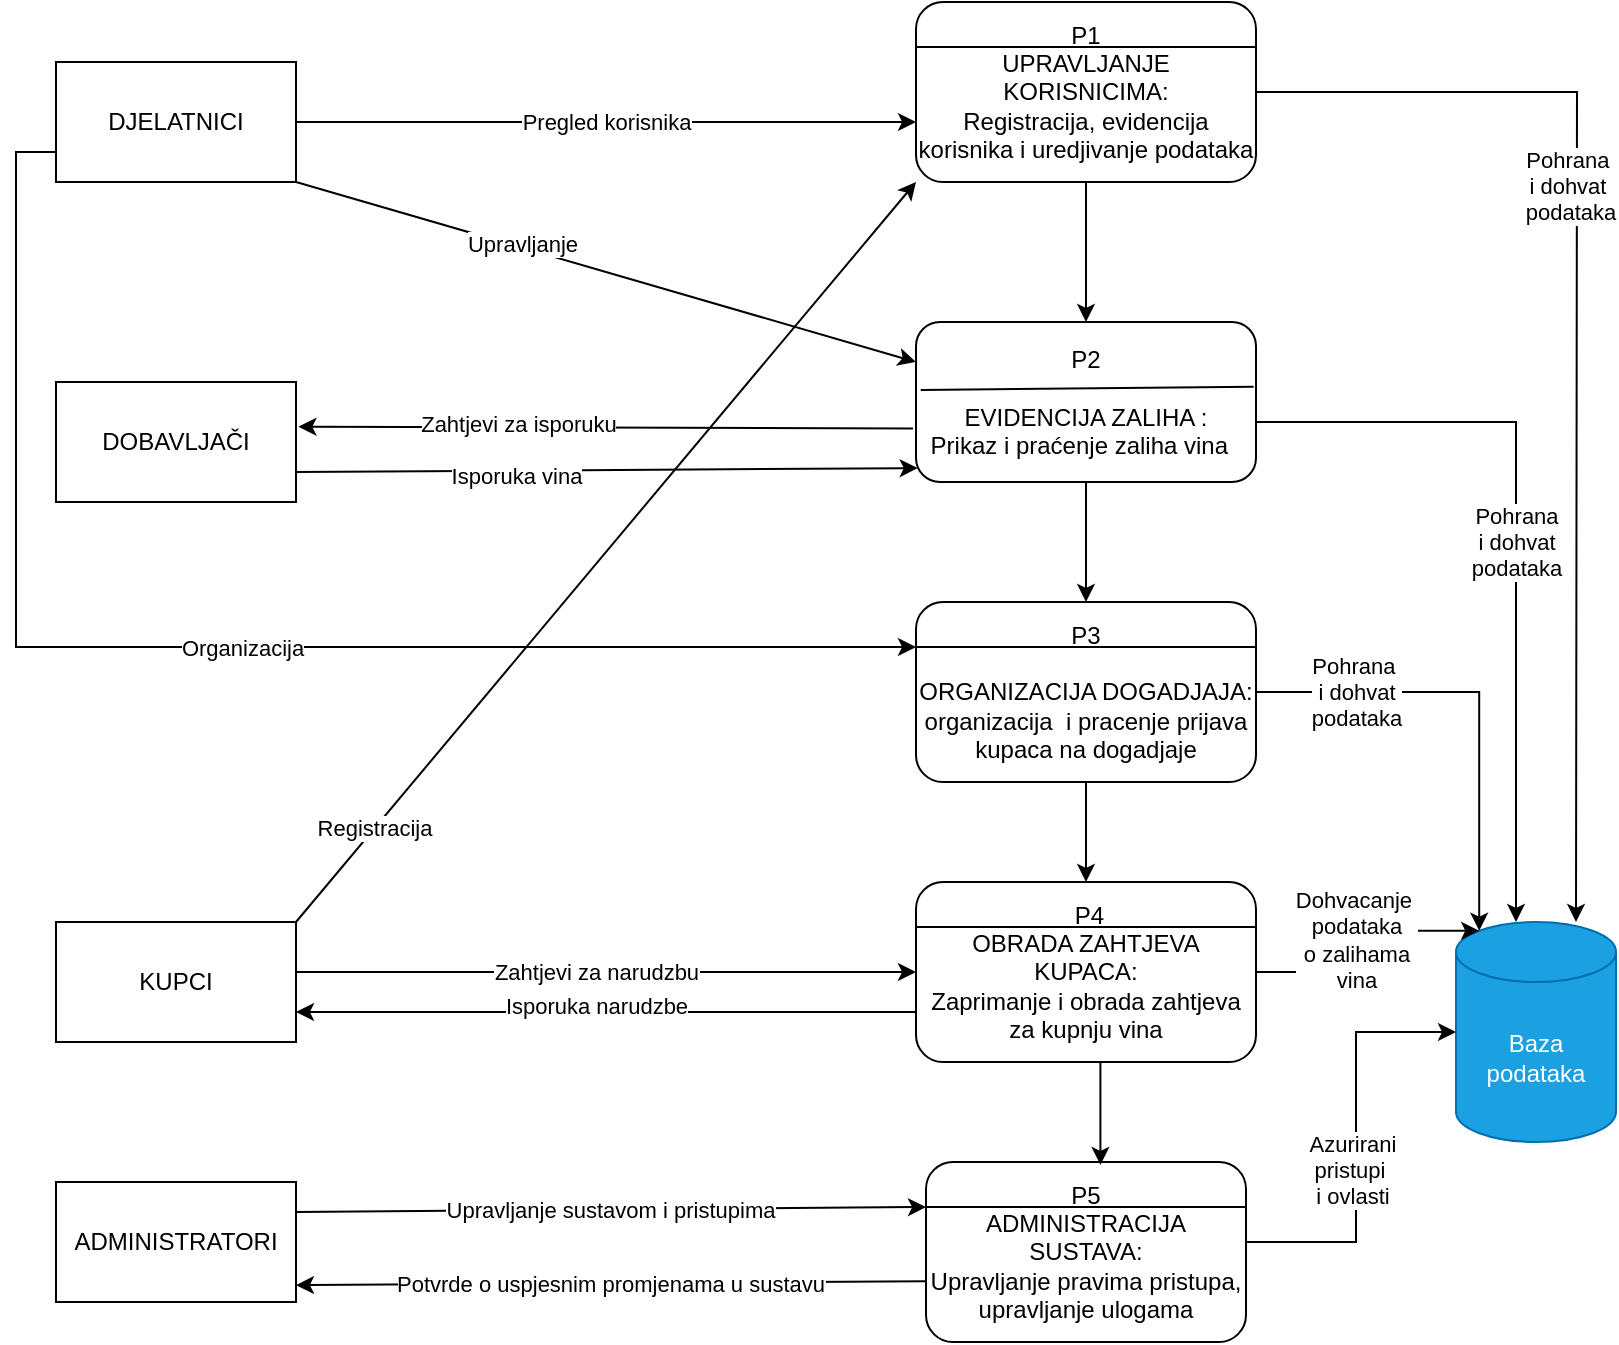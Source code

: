 <mxfile version="27.0.6">
  <diagram name="Page-2" id="b06P4_5uDQxAeSb9puv4">
    <mxGraphModel dx="1042" dy="527" grid="1" gridSize="10" guides="1" tooltips="1" connect="1" arrows="1" fold="1" page="1" pageScale="1" pageWidth="827" pageHeight="1169" math="0" shadow="0">
      <root>
        <mxCell id="0" />
        <mxCell id="1" parent="0" />
        <mxCell id="AYb-isKz4nac1UMFXbAt-7" value="Baza podataka" style="shape=cylinder3;whiteSpace=wrap;html=1;boundedLbl=1;backgroundOutline=1;size=15;fillColor=#1ba1e2;fontColor=#ffffff;strokeColor=#006EAF;" parent="1" vertex="1">
          <mxGeometry x="740" y="500" width="80" height="110" as="geometry" />
        </mxCell>
        <mxCell id="AYb-isKz4nac1UMFXbAt-10" value="P5&lt;div&gt;ADMINISTRACIJA SUSTAVA:&lt;/div&gt;&lt;div&gt;Upravljanje pravima pristupa, upravljanje ulogama&lt;/div&gt;" style="rounded=1;whiteSpace=wrap;html=1;" parent="1" vertex="1">
          <mxGeometry x="475" y="620" width="160" height="90" as="geometry" />
        </mxCell>
        <mxCell id="kQvsUAxqQk1yLXYZwZs7-1" style="edgeStyle=orthogonalEdgeStyle;rounded=0;orthogonalLoop=1;jettySize=auto;html=1;exitX=0;exitY=0.75;exitDx=0;exitDy=0;entryX=1;entryY=0.75;entryDx=0;entryDy=0;" parent="1" source="AYb-isKz4nac1UMFXbAt-11" target="AYb-isKz4nac1UMFXbAt-18" edge="1">
          <mxGeometry relative="1" as="geometry">
            <Array as="points">
              <mxPoint x="470" y="545" />
            </Array>
          </mxGeometry>
        </mxCell>
        <mxCell id="kQvsUAxqQk1yLXYZwZs7-2" value="Isporuka narudzbe" style="edgeLabel;html=1;align=center;verticalAlign=middle;resizable=0;points=[];" parent="kQvsUAxqQk1yLXYZwZs7-1" vertex="1" connectable="0">
          <mxGeometry x="0.322" y="-3" relative="1" as="geometry">
            <mxPoint x="44" as="offset" />
          </mxGeometry>
        </mxCell>
        <mxCell id="AYb-isKz4nac1UMFXbAt-11" value="&lt;div&gt;&amp;nbsp;P4&lt;/div&gt;&lt;div&gt;OBRADA ZAHTJEVA KUPACA:&lt;/div&gt;&lt;div&gt;Zaprimanje i obrada zahtjeva za kupnju vina&lt;/div&gt;" style="rounded=1;whiteSpace=wrap;html=1;" parent="1" vertex="1">
          <mxGeometry x="470" y="480" width="170" height="90" as="geometry" />
        </mxCell>
        <mxCell id="1DAzo3YN7i9run7a1Zh_-13" value="Pohrana&lt;div&gt;&amp;nbsp;i&amp;nbsp;&lt;span style=&quot;background-color: light-dark(#ffffff, var(--ge-dark-color, #121212)); color: light-dark(rgb(0, 0, 0), rgb(255, 255, 255));&quot;&gt;dohvat&amp;nbsp;&lt;/span&gt;&lt;div&gt;&lt;div&gt;podataka&lt;/div&gt;&lt;/div&gt;&lt;/div&gt;" style="edgeStyle=orthogonalEdgeStyle;rounded=0;orthogonalLoop=1;jettySize=auto;html=1;" parent="1" source="AYb-isKz4nac1UMFXbAt-12" target="AYb-isKz4nac1UMFXbAt-7" edge="1">
          <mxGeometry relative="1" as="geometry">
            <Array as="points">
              <mxPoint x="770" y="250" />
            </Array>
          </mxGeometry>
        </mxCell>
        <mxCell id="2_iROTSa1lZSY-p-BGl--7" style="edgeStyle=orthogonalEdgeStyle;rounded=0;orthogonalLoop=1;jettySize=auto;html=1;exitX=0.5;exitY=1;exitDx=0;exitDy=0;entryX=0.5;entryY=0;entryDx=0;entryDy=0;" parent="1" source="AYb-isKz4nac1UMFXbAt-12" target="2_iROTSa1lZSY-p-BGl--2" edge="1">
          <mxGeometry relative="1" as="geometry" />
        </mxCell>
        <mxCell id="AYb-isKz4nac1UMFXbAt-12" value="P2&lt;div&gt;&lt;br&gt;&lt;/div&gt;&lt;div&gt;EVIDENCIJA ZALIHA :&lt;/div&gt;&lt;div&gt;Prikaz i praćenje zaliha vina&amp;nbsp;&amp;nbsp;&lt;/div&gt;" style="rounded=1;whiteSpace=wrap;html=1;" parent="1" vertex="1">
          <mxGeometry x="470" y="200" width="170" height="80" as="geometry" />
        </mxCell>
        <mxCell id="AYb-isKz4nac1UMFXbAt-15" style="edgeStyle=orthogonalEdgeStyle;rounded=0;orthogonalLoop=1;jettySize=auto;html=1;exitX=0.5;exitY=1;exitDx=0;exitDy=0;" parent="1" source="AYb-isKz4nac1UMFXbAt-11" target="AYb-isKz4nac1UMFXbAt-11" edge="1">
          <mxGeometry relative="1" as="geometry" />
        </mxCell>
        <mxCell id="AYb-isKz4nac1UMFXbAt-16" value="DOBAVLJAČI" style="rounded=0;whiteSpace=wrap;html=1;" parent="1" vertex="1">
          <mxGeometry x="40" y="230" width="120" height="60" as="geometry" />
        </mxCell>
        <mxCell id="AYb-isKz4nac1UMFXbAt-17" value="ADMINISTRATORI" style="rounded=0;whiteSpace=wrap;html=1;" parent="1" vertex="1">
          <mxGeometry x="40" y="630" width="120" height="60" as="geometry" />
        </mxCell>
        <mxCell id="X2EJvij0L6XoEy5MmabA-5" value="Zahtjevi za narudzbu" style="edgeStyle=orthogonalEdgeStyle;rounded=0;orthogonalLoop=1;jettySize=auto;html=1;entryX=0;entryY=0.5;entryDx=0;entryDy=0;" parent="1" source="AYb-isKz4nac1UMFXbAt-18" target="AYb-isKz4nac1UMFXbAt-11" edge="1">
          <mxGeometry x="-0.032" relative="1" as="geometry">
            <mxPoint x="470" y="440" as="targetPoint" />
            <Array as="points">
              <mxPoint x="150" y="525" />
            </Array>
            <mxPoint as="offset" />
          </mxGeometry>
        </mxCell>
        <mxCell id="AYb-isKz4nac1UMFXbAt-18" value="KUPCI" style="rounded=0;whiteSpace=wrap;html=1;" parent="1" vertex="1">
          <mxGeometry x="40" y="500" width="120" height="60" as="geometry" />
        </mxCell>
        <mxCell id="sZ5t43tfDt6ROwvAIZj8-11" value="Organizacija" style="edgeStyle=orthogonalEdgeStyle;rounded=0;orthogonalLoop=1;jettySize=auto;html=1;entryX=0;entryY=0.25;entryDx=0;entryDy=0;exitX=0;exitY=0.75;exitDx=0;exitDy=0;" parent="1" source="AYb-isKz4nac1UMFXbAt-19" target="2_iROTSa1lZSY-p-BGl--2" edge="1">
          <mxGeometry x="0.061" y="1" relative="1" as="geometry">
            <Array as="points">
              <mxPoint x="20" y="115" />
              <mxPoint x="20" y="363" />
            </Array>
            <mxPoint x="470" y="220" as="targetPoint" />
            <mxPoint y="1" as="offset" />
            <mxPoint x="40" y="140" as="sourcePoint" />
          </mxGeometry>
        </mxCell>
        <mxCell id="AYb-isKz4nac1UMFXbAt-19" value="DJELATNICI" style="rounded=0;whiteSpace=wrap;html=1;" parent="1" vertex="1">
          <mxGeometry x="40" y="70" width="120" height="60" as="geometry" />
        </mxCell>
        <mxCell id="1DAzo3YN7i9run7a1Zh_-17" value="" style="edgeStyle=orthogonalEdgeStyle;rounded=0;orthogonalLoop=1;jettySize=auto;html=1;" parent="1" source="AYb-isKz4nac1UMFXbAt-21" target="AYb-isKz4nac1UMFXbAt-12" edge="1">
          <mxGeometry relative="1" as="geometry" />
        </mxCell>
        <mxCell id="2_iROTSa1lZSY-p-BGl--8" style="edgeStyle=orthogonalEdgeStyle;rounded=0;orthogonalLoop=1;jettySize=auto;html=1;exitX=1;exitY=0.5;exitDx=0;exitDy=0;" parent="1" source="AYb-isKz4nac1UMFXbAt-21" edge="1">
          <mxGeometry relative="1" as="geometry">
            <mxPoint x="660" y="85" as="sourcePoint" />
            <mxPoint x="800" y="500" as="targetPoint" />
          </mxGeometry>
        </mxCell>
        <mxCell id="2_iROTSa1lZSY-p-BGl--9" value="Pohrana&amp;nbsp;&lt;div&gt;i dohvat&amp;nbsp;&lt;/div&gt;&lt;div&gt;podataka&lt;/div&gt;" style="edgeLabel;html=1;align=center;verticalAlign=middle;resizable=0;points=[];" parent="2_iROTSa1lZSY-p-BGl--8" vertex="1" connectable="0">
          <mxGeometry x="-0.279" y="-4" relative="1" as="geometry">
            <mxPoint as="offset" />
          </mxGeometry>
        </mxCell>
        <mxCell id="AYb-isKz4nac1UMFXbAt-21" value="P1&lt;div&gt;&lt;span style=&quot;background-color: transparent; color: light-dark(rgb(0, 0, 0), rgb(255, 255, 255));&quot;&gt;UPRAVLJANJE KORISNICIMA:&lt;/span&gt;&lt;/div&gt;&lt;div&gt;Registracija, evidencija korisnika i uredjivanje podataka&lt;/div&gt;" style="rounded=1;whiteSpace=wrap;html=1;" parent="1" vertex="1">
          <mxGeometry x="470" y="40" width="170" height="90" as="geometry" />
        </mxCell>
        <mxCell id="1DAzo3YN7i9run7a1Zh_-14" value="Dohvacanje&amp;nbsp;&lt;div&gt;podataka&lt;/div&gt;&lt;div&gt;o zalihama&lt;/div&gt;&lt;div&gt;vina&lt;/div&gt;" style="edgeStyle=orthogonalEdgeStyle;rounded=0;orthogonalLoop=1;jettySize=auto;html=1;entryX=0.145;entryY=0;entryDx=0;entryDy=4.35;entryPerimeter=0;" parent="1" source="AYb-isKz4nac1UMFXbAt-11" target="AYb-isKz4nac1UMFXbAt-7" edge="1">
          <mxGeometry relative="1" as="geometry" />
        </mxCell>
        <mxCell id="1DAzo3YN7i9run7a1Zh_-15" style="edgeStyle=orthogonalEdgeStyle;rounded=0;orthogonalLoop=1;jettySize=auto;html=1;entryX=0;entryY=0.5;entryDx=0;entryDy=0;entryPerimeter=0;" parent="1" source="AYb-isKz4nac1UMFXbAt-10" target="AYb-isKz4nac1UMFXbAt-7" edge="1">
          <mxGeometry relative="1" as="geometry">
            <Array as="points">
              <mxPoint x="690" y="660" />
              <mxPoint x="690" y="555" />
            </Array>
          </mxGeometry>
        </mxCell>
        <mxCell id="ykCZ91Tiy0JVU6pRaTfl-7" value="Azurirani&lt;div&gt;pristupi&amp;nbsp;&lt;/div&gt;&lt;div&gt;i ovlasti&lt;/div&gt;" style="edgeLabel;html=1;align=center;verticalAlign=middle;resizable=0;points=[];" parent="1DAzo3YN7i9run7a1Zh_-15" vertex="1" connectable="0">
          <mxGeometry x="-0.13" y="2" relative="1" as="geometry">
            <mxPoint as="offset" />
          </mxGeometry>
        </mxCell>
        <mxCell id="X2EJvij0L6XoEy5MmabA-3" value="Pregled korisnika" style="edgeStyle=orthogonalEdgeStyle;rounded=0;orthogonalLoop=1;jettySize=auto;html=1;" parent="1" source="AYb-isKz4nac1UMFXbAt-19" edge="1">
          <mxGeometry relative="1" as="geometry">
            <Array as="points">
              <mxPoint x="230" y="100" />
              <mxPoint x="230" y="100" />
            </Array>
            <mxPoint x="470" y="100" as="targetPoint" />
          </mxGeometry>
        </mxCell>
        <mxCell id="sZ5t43tfDt6ROwvAIZj8-9" value="Upravljanje sustavom i pristupima" style="endArrow=classic;html=1;rounded=0;exitX=1;exitY=0.25;exitDx=0;exitDy=0;entryX=0;entryY=0.25;entryDx=0;entryDy=0;" parent="1" source="AYb-isKz4nac1UMFXbAt-17" target="AYb-isKz4nac1UMFXbAt-10" edge="1">
          <mxGeometry width="50" height="50" relative="1" as="geometry">
            <mxPoint x="390" y="430" as="sourcePoint" />
            <mxPoint x="470" y="555" as="targetPoint" />
          </mxGeometry>
        </mxCell>
        <mxCell id="sZ5t43tfDt6ROwvAIZj8-10" value="Potvrde o uspjesnim promjenama u sustavu" style="endArrow=classic;html=1;rounded=0;exitX=-0.001;exitY=0.662;exitDx=0;exitDy=0;entryX=1;entryY=0.86;entryDx=0;entryDy=0;exitPerimeter=0;entryPerimeter=0;" parent="1" source="AYb-isKz4nac1UMFXbAt-10" target="AYb-isKz4nac1UMFXbAt-17" edge="1">
          <mxGeometry width="50" height="50" relative="1" as="geometry">
            <mxPoint x="390" y="430" as="sourcePoint" />
            <mxPoint x="160" y="595" as="targetPoint" />
          </mxGeometry>
        </mxCell>
        <mxCell id="ykCZ91Tiy0JVU6pRaTfl-1" value="" style="endArrow=none;html=1;rounded=0;exitX=0;exitY=0.25;exitDx=0;exitDy=0;entryX=1;entryY=0.25;entryDx=0;entryDy=0;" parent="1" source="AYb-isKz4nac1UMFXbAt-21" target="AYb-isKz4nac1UMFXbAt-21" edge="1">
          <mxGeometry width="50" height="50" relative="1" as="geometry">
            <mxPoint x="390" y="300" as="sourcePoint" />
            <mxPoint x="440" y="250" as="targetPoint" />
            <Array as="points" />
          </mxGeometry>
        </mxCell>
        <mxCell id="ykCZ91Tiy0JVU6pRaTfl-3" value="" style="endArrow=none;html=1;rounded=0;exitX=0.014;exitY=0.425;exitDx=0;exitDy=0;entryX=0.993;entryY=0.405;entryDx=0;entryDy=0;exitPerimeter=0;entryPerimeter=0;" parent="1" source="AYb-isKz4nac1UMFXbAt-12" target="AYb-isKz4nac1UMFXbAt-12" edge="1">
          <mxGeometry width="50" height="50" relative="1" as="geometry">
            <mxPoint x="390" y="300" as="sourcePoint" />
            <mxPoint x="440" y="250" as="targetPoint" />
          </mxGeometry>
        </mxCell>
        <mxCell id="ykCZ91Tiy0JVU6pRaTfl-5" value="" style="endArrow=none;html=1;rounded=0;exitX=0;exitY=0.25;exitDx=0;exitDy=0;entryX=1;entryY=0.25;entryDx=0;entryDy=0;" parent="1" source="AYb-isKz4nac1UMFXbAt-11" target="AYb-isKz4nac1UMFXbAt-11" edge="1">
          <mxGeometry width="50" height="50" relative="1" as="geometry">
            <mxPoint x="390" y="410" as="sourcePoint" />
            <mxPoint x="440" y="360" as="targetPoint" />
          </mxGeometry>
        </mxCell>
        <mxCell id="ykCZ91Tiy0JVU6pRaTfl-6" value="" style="endArrow=none;html=1;rounded=0;exitX=0;exitY=0.25;exitDx=0;exitDy=0;entryX=1;entryY=0.25;entryDx=0;entryDy=0;" parent="1" source="AYb-isKz4nac1UMFXbAt-10" target="AYb-isKz4nac1UMFXbAt-10" edge="1">
          <mxGeometry width="50" height="50" relative="1" as="geometry">
            <mxPoint x="390" y="410" as="sourcePoint" />
            <mxPoint x="440" y="360" as="targetPoint" />
          </mxGeometry>
        </mxCell>
        <mxCell id="ykCZ91Tiy0JVU6pRaTfl-8" value="" style="endArrow=classic;html=1;rounded=0;exitX=1;exitY=0.75;exitDx=0;exitDy=0;entryX=0.005;entryY=0.913;entryDx=0;entryDy=0;entryPerimeter=0;" parent="1" source="AYb-isKz4nac1UMFXbAt-16" target="AYb-isKz4nac1UMFXbAt-12" edge="1">
          <mxGeometry width="50" height="50" relative="1" as="geometry">
            <mxPoint x="390" y="380" as="sourcePoint" />
            <mxPoint x="440" y="330" as="targetPoint" />
          </mxGeometry>
        </mxCell>
        <mxCell id="ykCZ91Tiy0JVU6pRaTfl-12" value="Isporuka vina" style="edgeLabel;html=1;align=center;verticalAlign=middle;resizable=0;points=[];" parent="ykCZ91Tiy0JVU6pRaTfl-8" vertex="1" connectable="0">
          <mxGeometry x="-0.621" y="1" relative="1" as="geometry">
            <mxPoint x="51" y="3" as="offset" />
          </mxGeometry>
        </mxCell>
        <mxCell id="ykCZ91Tiy0JVU6pRaTfl-9" value="" style="endArrow=classic;html=1;rounded=0;exitX=-0.009;exitY=0.665;exitDx=0;exitDy=0;entryX=1.01;entryY=0.373;entryDx=0;entryDy=0;entryPerimeter=0;exitPerimeter=0;" parent="1" source="AYb-isKz4nac1UMFXbAt-12" target="AYb-isKz4nac1UMFXbAt-16" edge="1">
          <mxGeometry width="50" height="50" relative="1" as="geometry">
            <mxPoint x="390" y="380" as="sourcePoint" />
            <mxPoint x="440" y="330" as="targetPoint" />
            <Array as="points" />
          </mxGeometry>
        </mxCell>
        <mxCell id="ykCZ91Tiy0JVU6pRaTfl-11" value="Zahtjevi za isporuku" style="edgeLabel;html=1;align=center;verticalAlign=middle;resizable=0;points=[];" parent="ykCZ91Tiy0JVU6pRaTfl-9" vertex="1" connectable="0">
          <mxGeometry x="0.477" y="1" relative="1" as="geometry">
            <mxPoint x="29" y="-3" as="offset" />
          </mxGeometry>
        </mxCell>
        <mxCell id="2_iROTSa1lZSY-p-BGl--6" style="edgeStyle=orthogonalEdgeStyle;rounded=0;orthogonalLoop=1;jettySize=auto;html=1;exitX=0.5;exitY=1;exitDx=0;exitDy=0;entryX=0.5;entryY=0;entryDx=0;entryDy=0;" parent="1" source="2_iROTSa1lZSY-p-BGl--2" target="AYb-isKz4nac1UMFXbAt-11" edge="1">
          <mxGeometry relative="1" as="geometry" />
        </mxCell>
        <mxCell id="2_iROTSa1lZSY-p-BGl--2" value="P3&lt;div&gt;&lt;br&gt;&lt;div&gt;ORGANIZACIJA DOGADJAJA:&lt;/div&gt;&lt;div&gt;organizacija&amp;nbsp; i pracenje prijava kupaca na dogadjaje&lt;/div&gt;&lt;/div&gt;" style="rounded=1;whiteSpace=wrap;html=1;" parent="1" vertex="1">
          <mxGeometry x="470" y="340" width="170" height="90" as="geometry" />
        </mxCell>
        <mxCell id="2_iROTSa1lZSY-p-BGl--3" value="" style="endArrow=none;html=1;rounded=0;exitX=0;exitY=0.25;exitDx=0;exitDy=0;entryX=1;entryY=0.25;entryDx=0;entryDy=0;" parent="1" source="2_iROTSa1lZSY-p-BGl--2" target="2_iROTSa1lZSY-p-BGl--2" edge="1">
          <mxGeometry width="50" height="50" relative="1" as="geometry">
            <mxPoint x="390" y="470" as="sourcePoint" />
            <mxPoint x="440" y="420" as="targetPoint" />
          </mxGeometry>
        </mxCell>
        <mxCell id="2_iROTSa1lZSY-p-BGl--5" style="edgeStyle=orthogonalEdgeStyle;rounded=0;orthogonalLoop=1;jettySize=auto;html=1;exitX=0.5;exitY=1;exitDx=0;exitDy=0;entryX=0.545;entryY=0.016;entryDx=0;entryDy=0;entryPerimeter=0;" parent="1" source="AYb-isKz4nac1UMFXbAt-11" target="AYb-isKz4nac1UMFXbAt-10" edge="1">
          <mxGeometry relative="1" as="geometry">
            <Array as="points">
              <mxPoint x="562" y="570" />
            </Array>
          </mxGeometry>
        </mxCell>
        <mxCell id="2_iROTSa1lZSY-p-BGl--10" style="edgeStyle=orthogonalEdgeStyle;rounded=0;orthogonalLoop=1;jettySize=auto;html=1;exitX=1;exitY=0.5;exitDx=0;exitDy=0;entryX=0.145;entryY=0;entryDx=0;entryDy=4.35;entryPerimeter=0;" parent="1" source="2_iROTSa1lZSY-p-BGl--2" target="AYb-isKz4nac1UMFXbAt-7" edge="1">
          <mxGeometry relative="1" as="geometry" />
        </mxCell>
        <mxCell id="2_iROTSa1lZSY-p-BGl--11" value="Pohrana&amp;nbsp;&lt;div&gt;i dohvat&lt;/div&gt;&lt;div&gt;podataka&lt;/div&gt;" style="edgeLabel;html=1;align=center;verticalAlign=middle;resizable=0;points=[];" parent="2_iROTSa1lZSY-p-BGl--10" vertex="1" connectable="0">
          <mxGeometry x="-0.692" y="3" relative="1" as="geometry">
            <mxPoint x="14" y="3" as="offset" />
          </mxGeometry>
        </mxCell>
        <mxCell id="2_iROTSa1lZSY-p-BGl--15" value="" style="endArrow=classic;html=1;rounded=0;exitX=1;exitY=0;exitDx=0;exitDy=0;entryX=0;entryY=1;entryDx=0;entryDy=0;" parent="1" source="AYb-isKz4nac1UMFXbAt-18" target="AYb-isKz4nac1UMFXbAt-21" edge="1">
          <mxGeometry width="50" height="50" relative="1" as="geometry">
            <mxPoint x="390" y="340" as="sourcePoint" />
            <mxPoint x="440" y="290" as="targetPoint" />
          </mxGeometry>
        </mxCell>
        <mxCell id="2_iROTSa1lZSY-p-BGl--16" value="Registracija" style="edgeLabel;html=1;align=center;verticalAlign=middle;resizable=0;points=[];" parent="2_iROTSa1lZSY-p-BGl--15" vertex="1" connectable="0">
          <mxGeometry x="-0.749" y="2" relative="1" as="geometry">
            <mxPoint x="1" as="offset" />
          </mxGeometry>
        </mxCell>
        <mxCell id="tANGWUB47pQhXnBktOBK-2" value="" style="endArrow=classic;html=1;rounded=0;exitX=1;exitY=1;exitDx=0;exitDy=0;entryX=0;entryY=0.25;entryDx=0;entryDy=0;" parent="1" source="AYb-isKz4nac1UMFXbAt-19" target="AYb-isKz4nac1UMFXbAt-12" edge="1">
          <mxGeometry width="50" height="50" relative="1" as="geometry">
            <mxPoint x="390" y="300" as="sourcePoint" />
            <mxPoint x="440" y="250" as="targetPoint" />
          </mxGeometry>
        </mxCell>
        <mxCell id="tANGWUB47pQhXnBktOBK-3" value="Upravljanje" style="edgeLabel;html=1;align=center;verticalAlign=middle;resizable=0;points=[];" parent="tANGWUB47pQhXnBktOBK-2" vertex="1" connectable="0">
          <mxGeometry x="-0.276" y="2" relative="1" as="geometry">
            <mxPoint as="offset" />
          </mxGeometry>
        </mxCell>
      </root>
    </mxGraphModel>
  </diagram>
</mxfile>

